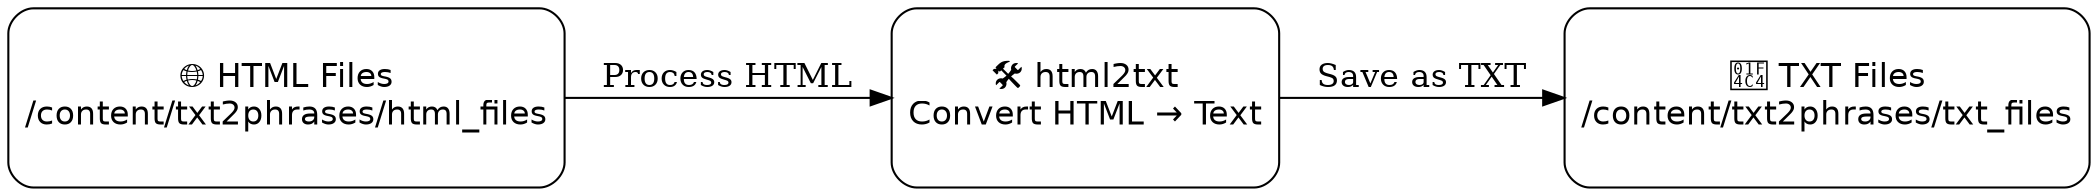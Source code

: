 digraph html2txt_flow {
    rankdir=LR; // Left to right
    bgcolor="white";
    node [shape=rectangle, style=rounded, fontsize=16, fontname="Helvetica", width=2.5, height=1.2];

    html_input [label="🌐 HTML Files\n/content/txt2phrases/html_files"];
    html2txt_tool [label="🛠️ html2txt\nConvert HTML → Text"];
    txt_output [label="📄 TXT Files\n/content/txt2phrases/txt_files"];

    // Arrows
    html_input -> html2txt_tool [label="Process HTML", fontsize=16];
    html2txt_tool -> txt_output [label="Save as TXT", fontsize=16];
}
